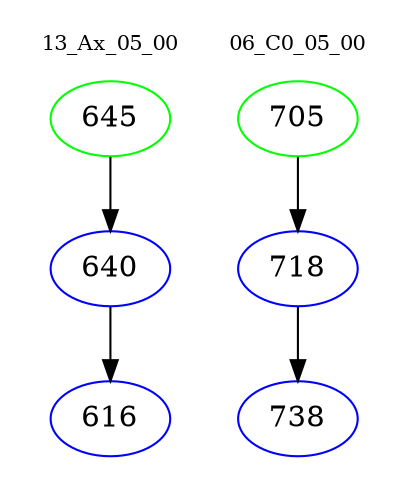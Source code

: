 digraph{
subgraph cluster_0 {
color = white
label = "13_Ax_05_00";
fontsize=10;
T0_645 [label="645", color="green"]
T0_645 -> T0_640 [color="black"]
T0_640 [label="640", color="blue"]
T0_640 -> T0_616 [color="black"]
T0_616 [label="616", color="blue"]
}
subgraph cluster_1 {
color = white
label = "06_C0_05_00";
fontsize=10;
T1_705 [label="705", color="green"]
T1_705 -> T1_718 [color="black"]
T1_718 [label="718", color="blue"]
T1_718 -> T1_738 [color="black"]
T1_738 [label="738", color="blue"]
}
}
